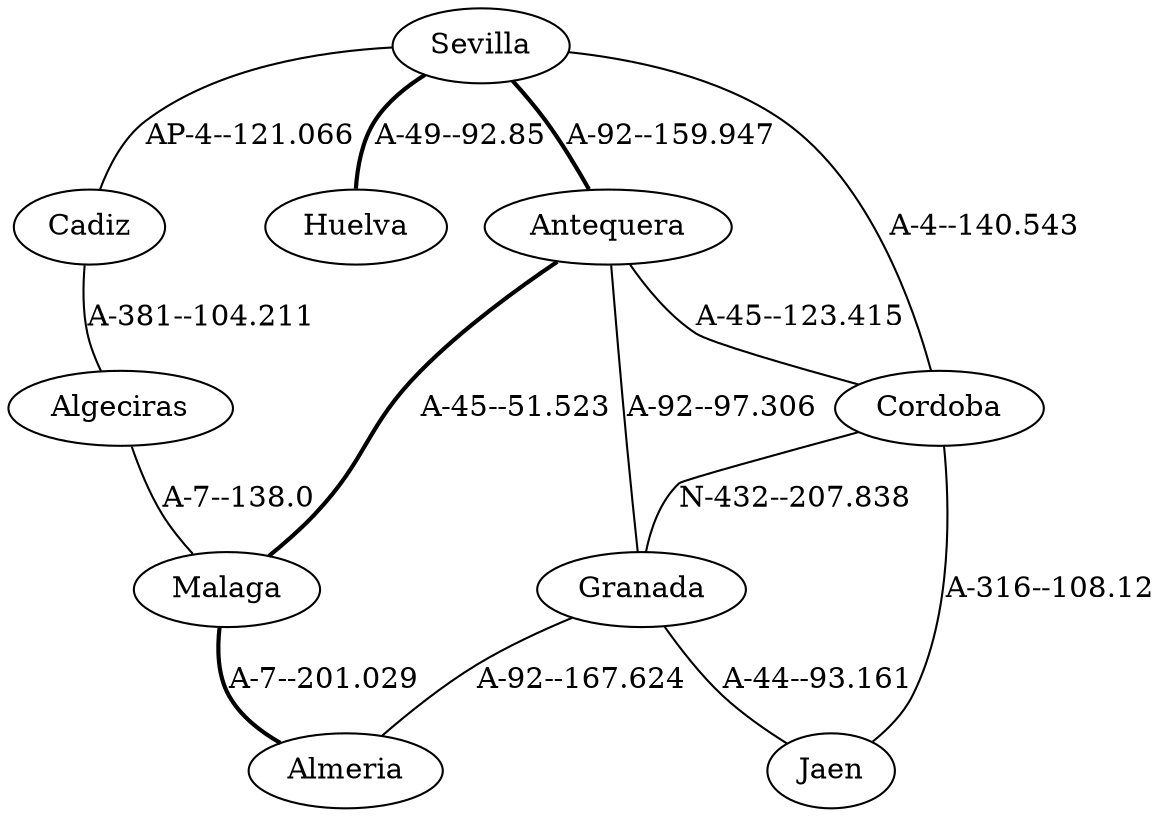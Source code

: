strict graph G {
  1 [ label="Sevilla" ];
  2 [ label="Cadiz" ];
  3 [ label="Huelva" ];
  4 [ label="Cordoba" ];
  5 [ label="Malaga" ];
  6 [ label="Antequera" ];
  7 [ label="Almeria" ];
  8 [ label="Granada" ];
  9 [ label="Jaen" ];
  10 [ label="Algeciras" ];
  1 -- 3 [ label="A-49--92.85" style="bold" ];
  1 -- 4 [ label="A-4--140.543" ];
  1 -- 2 [ label="AP-4--121.066" ];
  1 -- 6 [ label="A-92--159.947" style="bold" ];
  6 -- 8 [ label="A-92--97.306" ];
  6 -- 5 [ label="A-45--51.523" style="bold" ];
  6 -- 4 [ label="A-45--123.415" ];
  5 -- 7 [ label="A-7--201.029" style="bold" ];
  4 -- 9 [ label="A-316--108.12" ];
  4 -- 8 [ label="N-432--207.838" ];
  8 -- 7 [ label="A-92--167.624" ];
  8 -- 9 [ label="A-44--93.161" ];
  2 -- 10 [ label="A-381--104.211" ];
  10 -- 5 [ label="A-7--138.0" ];
}

